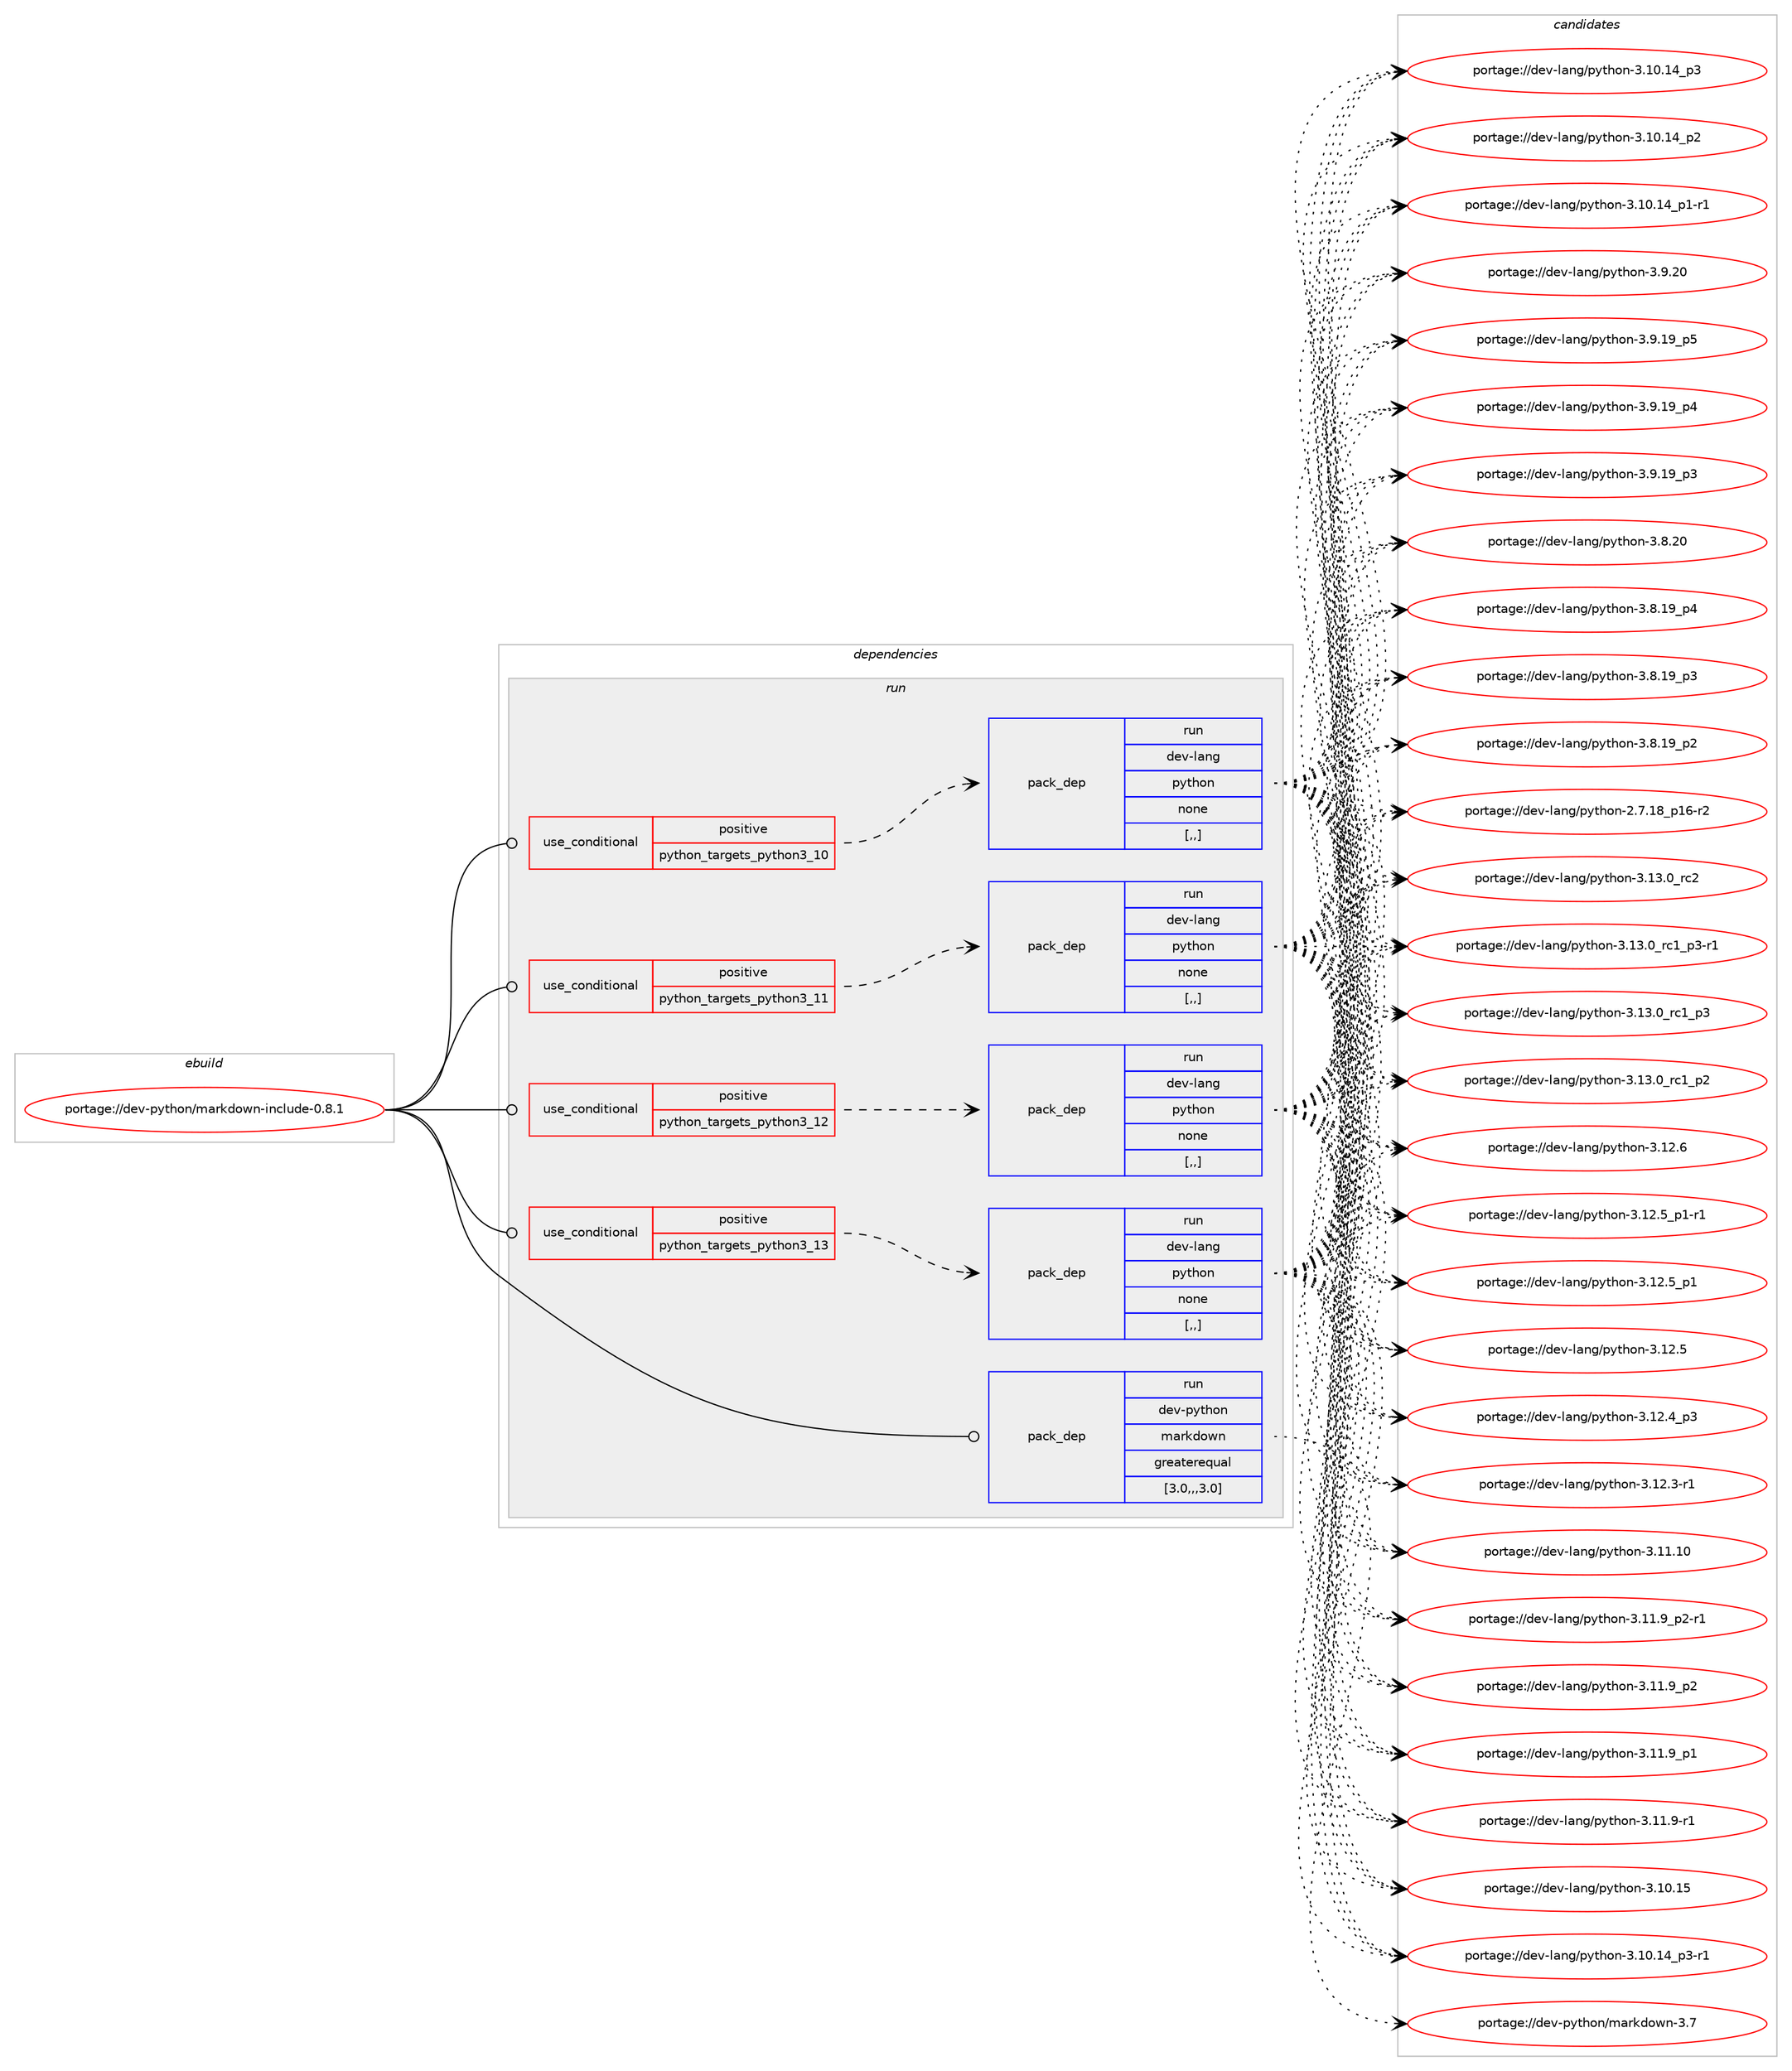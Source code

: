 digraph prolog {

# *************
# Graph options
# *************

newrank=true;
concentrate=true;
compound=true;
graph [rankdir=LR,fontname=Helvetica,fontsize=10,ranksep=1.5];#, ranksep=2.5, nodesep=0.2];
edge  [arrowhead=vee];
node  [fontname=Helvetica,fontsize=10];

# **********
# The ebuild
# **********

subgraph cluster_leftcol {
color=gray;
label=<<i>ebuild</i>>;
id [label="portage://dev-python/markdown-include-0.8.1", color=red, width=4, href="../dev-python/markdown-include-0.8.1.svg"];
}

# ****************
# The dependencies
# ****************

subgraph cluster_midcol {
color=gray;
label=<<i>dependencies</i>>;
subgraph cluster_compile {
fillcolor="#eeeeee";
style=filled;
label=<<i>compile</i>>;
}
subgraph cluster_compileandrun {
fillcolor="#eeeeee";
style=filled;
label=<<i>compile and run</i>>;
}
subgraph cluster_run {
fillcolor="#eeeeee";
style=filled;
label=<<i>run</i>>;
subgraph cond164935 {
dependency645094 [label=<<TABLE BORDER="0" CELLBORDER="1" CELLSPACING="0" CELLPADDING="4"><TR><TD ROWSPAN="3" CELLPADDING="10">use_conditional</TD></TR><TR><TD>positive</TD></TR><TR><TD>python_targets_python3_10</TD></TR></TABLE>>, shape=none, color=red];
subgraph pack475340 {
dependency645095 [label=<<TABLE BORDER="0" CELLBORDER="1" CELLSPACING="0" CELLPADDING="4" WIDTH="220"><TR><TD ROWSPAN="6" CELLPADDING="30">pack_dep</TD></TR><TR><TD WIDTH="110">run</TD></TR><TR><TD>dev-lang</TD></TR><TR><TD>python</TD></TR><TR><TD>none</TD></TR><TR><TD>[,,]</TD></TR></TABLE>>, shape=none, color=blue];
}
dependency645094:e -> dependency645095:w [weight=20,style="dashed",arrowhead="vee"];
}
id:e -> dependency645094:w [weight=20,style="solid",arrowhead="odot"];
subgraph cond164936 {
dependency645096 [label=<<TABLE BORDER="0" CELLBORDER="1" CELLSPACING="0" CELLPADDING="4"><TR><TD ROWSPAN="3" CELLPADDING="10">use_conditional</TD></TR><TR><TD>positive</TD></TR><TR><TD>python_targets_python3_11</TD></TR></TABLE>>, shape=none, color=red];
subgraph pack475341 {
dependency645097 [label=<<TABLE BORDER="0" CELLBORDER="1" CELLSPACING="0" CELLPADDING="4" WIDTH="220"><TR><TD ROWSPAN="6" CELLPADDING="30">pack_dep</TD></TR><TR><TD WIDTH="110">run</TD></TR><TR><TD>dev-lang</TD></TR><TR><TD>python</TD></TR><TR><TD>none</TD></TR><TR><TD>[,,]</TD></TR></TABLE>>, shape=none, color=blue];
}
dependency645096:e -> dependency645097:w [weight=20,style="dashed",arrowhead="vee"];
}
id:e -> dependency645096:w [weight=20,style="solid",arrowhead="odot"];
subgraph cond164937 {
dependency645098 [label=<<TABLE BORDER="0" CELLBORDER="1" CELLSPACING="0" CELLPADDING="4"><TR><TD ROWSPAN="3" CELLPADDING="10">use_conditional</TD></TR><TR><TD>positive</TD></TR><TR><TD>python_targets_python3_12</TD></TR></TABLE>>, shape=none, color=red];
subgraph pack475342 {
dependency645099 [label=<<TABLE BORDER="0" CELLBORDER="1" CELLSPACING="0" CELLPADDING="4" WIDTH="220"><TR><TD ROWSPAN="6" CELLPADDING="30">pack_dep</TD></TR><TR><TD WIDTH="110">run</TD></TR><TR><TD>dev-lang</TD></TR><TR><TD>python</TD></TR><TR><TD>none</TD></TR><TR><TD>[,,]</TD></TR></TABLE>>, shape=none, color=blue];
}
dependency645098:e -> dependency645099:w [weight=20,style="dashed",arrowhead="vee"];
}
id:e -> dependency645098:w [weight=20,style="solid",arrowhead="odot"];
subgraph cond164938 {
dependency645100 [label=<<TABLE BORDER="0" CELLBORDER="1" CELLSPACING="0" CELLPADDING="4"><TR><TD ROWSPAN="3" CELLPADDING="10">use_conditional</TD></TR><TR><TD>positive</TD></TR><TR><TD>python_targets_python3_13</TD></TR></TABLE>>, shape=none, color=red];
subgraph pack475343 {
dependency645101 [label=<<TABLE BORDER="0" CELLBORDER="1" CELLSPACING="0" CELLPADDING="4" WIDTH="220"><TR><TD ROWSPAN="6" CELLPADDING="30">pack_dep</TD></TR><TR><TD WIDTH="110">run</TD></TR><TR><TD>dev-lang</TD></TR><TR><TD>python</TD></TR><TR><TD>none</TD></TR><TR><TD>[,,]</TD></TR></TABLE>>, shape=none, color=blue];
}
dependency645100:e -> dependency645101:w [weight=20,style="dashed",arrowhead="vee"];
}
id:e -> dependency645100:w [weight=20,style="solid",arrowhead="odot"];
subgraph pack475344 {
dependency645102 [label=<<TABLE BORDER="0" CELLBORDER="1" CELLSPACING="0" CELLPADDING="4" WIDTH="220"><TR><TD ROWSPAN="6" CELLPADDING="30">pack_dep</TD></TR><TR><TD WIDTH="110">run</TD></TR><TR><TD>dev-python</TD></TR><TR><TD>markdown</TD></TR><TR><TD>greaterequal</TD></TR><TR><TD>[3.0,,,3.0]</TD></TR></TABLE>>, shape=none, color=blue];
}
id:e -> dependency645102:w [weight=20,style="solid",arrowhead="odot"];
}
}

# **************
# The candidates
# **************

subgraph cluster_choices {
rank=same;
color=gray;
label=<<i>candidates</i>>;

subgraph choice475340 {
color=black;
nodesep=1;
choice10010111845108971101034711212111610411111045514649514648951149950 [label="portage://dev-lang/python-3.13.0_rc2", color=red, width=4,href="../dev-lang/python-3.13.0_rc2.svg"];
choice1001011184510897110103471121211161041111104551464951464895114994995112514511449 [label="portage://dev-lang/python-3.13.0_rc1_p3-r1", color=red, width=4,href="../dev-lang/python-3.13.0_rc1_p3-r1.svg"];
choice100101118451089711010347112121116104111110455146495146489511499499511251 [label="portage://dev-lang/python-3.13.0_rc1_p3", color=red, width=4,href="../dev-lang/python-3.13.0_rc1_p3.svg"];
choice100101118451089711010347112121116104111110455146495146489511499499511250 [label="portage://dev-lang/python-3.13.0_rc1_p2", color=red, width=4,href="../dev-lang/python-3.13.0_rc1_p2.svg"];
choice10010111845108971101034711212111610411111045514649504654 [label="portage://dev-lang/python-3.12.6", color=red, width=4,href="../dev-lang/python-3.12.6.svg"];
choice1001011184510897110103471121211161041111104551464950465395112494511449 [label="portage://dev-lang/python-3.12.5_p1-r1", color=red, width=4,href="../dev-lang/python-3.12.5_p1-r1.svg"];
choice100101118451089711010347112121116104111110455146495046539511249 [label="portage://dev-lang/python-3.12.5_p1", color=red, width=4,href="../dev-lang/python-3.12.5_p1.svg"];
choice10010111845108971101034711212111610411111045514649504653 [label="portage://dev-lang/python-3.12.5", color=red, width=4,href="../dev-lang/python-3.12.5.svg"];
choice100101118451089711010347112121116104111110455146495046529511251 [label="portage://dev-lang/python-3.12.4_p3", color=red, width=4,href="../dev-lang/python-3.12.4_p3.svg"];
choice100101118451089711010347112121116104111110455146495046514511449 [label="portage://dev-lang/python-3.12.3-r1", color=red, width=4,href="../dev-lang/python-3.12.3-r1.svg"];
choice1001011184510897110103471121211161041111104551464949464948 [label="portage://dev-lang/python-3.11.10", color=red, width=4,href="../dev-lang/python-3.11.10.svg"];
choice1001011184510897110103471121211161041111104551464949465795112504511449 [label="portage://dev-lang/python-3.11.9_p2-r1", color=red, width=4,href="../dev-lang/python-3.11.9_p2-r1.svg"];
choice100101118451089711010347112121116104111110455146494946579511250 [label="portage://dev-lang/python-3.11.9_p2", color=red, width=4,href="../dev-lang/python-3.11.9_p2.svg"];
choice100101118451089711010347112121116104111110455146494946579511249 [label="portage://dev-lang/python-3.11.9_p1", color=red, width=4,href="../dev-lang/python-3.11.9_p1.svg"];
choice100101118451089711010347112121116104111110455146494946574511449 [label="portage://dev-lang/python-3.11.9-r1", color=red, width=4,href="../dev-lang/python-3.11.9-r1.svg"];
choice1001011184510897110103471121211161041111104551464948464953 [label="portage://dev-lang/python-3.10.15", color=red, width=4,href="../dev-lang/python-3.10.15.svg"];
choice100101118451089711010347112121116104111110455146494846495295112514511449 [label="portage://dev-lang/python-3.10.14_p3-r1", color=red, width=4,href="../dev-lang/python-3.10.14_p3-r1.svg"];
choice10010111845108971101034711212111610411111045514649484649529511251 [label="portage://dev-lang/python-3.10.14_p3", color=red, width=4,href="../dev-lang/python-3.10.14_p3.svg"];
choice10010111845108971101034711212111610411111045514649484649529511250 [label="portage://dev-lang/python-3.10.14_p2", color=red, width=4,href="../dev-lang/python-3.10.14_p2.svg"];
choice100101118451089711010347112121116104111110455146494846495295112494511449 [label="portage://dev-lang/python-3.10.14_p1-r1", color=red, width=4,href="../dev-lang/python-3.10.14_p1-r1.svg"];
choice10010111845108971101034711212111610411111045514657465048 [label="portage://dev-lang/python-3.9.20", color=red, width=4,href="../dev-lang/python-3.9.20.svg"];
choice100101118451089711010347112121116104111110455146574649579511253 [label="portage://dev-lang/python-3.9.19_p5", color=red, width=4,href="../dev-lang/python-3.9.19_p5.svg"];
choice100101118451089711010347112121116104111110455146574649579511252 [label="portage://dev-lang/python-3.9.19_p4", color=red, width=4,href="../dev-lang/python-3.9.19_p4.svg"];
choice100101118451089711010347112121116104111110455146574649579511251 [label="portage://dev-lang/python-3.9.19_p3", color=red, width=4,href="../dev-lang/python-3.9.19_p3.svg"];
choice10010111845108971101034711212111610411111045514656465048 [label="portage://dev-lang/python-3.8.20", color=red, width=4,href="../dev-lang/python-3.8.20.svg"];
choice100101118451089711010347112121116104111110455146564649579511252 [label="portage://dev-lang/python-3.8.19_p4", color=red, width=4,href="../dev-lang/python-3.8.19_p4.svg"];
choice100101118451089711010347112121116104111110455146564649579511251 [label="portage://dev-lang/python-3.8.19_p3", color=red, width=4,href="../dev-lang/python-3.8.19_p3.svg"];
choice100101118451089711010347112121116104111110455146564649579511250 [label="portage://dev-lang/python-3.8.19_p2", color=red, width=4,href="../dev-lang/python-3.8.19_p2.svg"];
choice100101118451089711010347112121116104111110455046554649569511249544511450 [label="portage://dev-lang/python-2.7.18_p16-r2", color=red, width=4,href="../dev-lang/python-2.7.18_p16-r2.svg"];
dependency645095:e -> choice10010111845108971101034711212111610411111045514649514648951149950:w [style=dotted,weight="100"];
dependency645095:e -> choice1001011184510897110103471121211161041111104551464951464895114994995112514511449:w [style=dotted,weight="100"];
dependency645095:e -> choice100101118451089711010347112121116104111110455146495146489511499499511251:w [style=dotted,weight="100"];
dependency645095:e -> choice100101118451089711010347112121116104111110455146495146489511499499511250:w [style=dotted,weight="100"];
dependency645095:e -> choice10010111845108971101034711212111610411111045514649504654:w [style=dotted,weight="100"];
dependency645095:e -> choice1001011184510897110103471121211161041111104551464950465395112494511449:w [style=dotted,weight="100"];
dependency645095:e -> choice100101118451089711010347112121116104111110455146495046539511249:w [style=dotted,weight="100"];
dependency645095:e -> choice10010111845108971101034711212111610411111045514649504653:w [style=dotted,weight="100"];
dependency645095:e -> choice100101118451089711010347112121116104111110455146495046529511251:w [style=dotted,weight="100"];
dependency645095:e -> choice100101118451089711010347112121116104111110455146495046514511449:w [style=dotted,weight="100"];
dependency645095:e -> choice1001011184510897110103471121211161041111104551464949464948:w [style=dotted,weight="100"];
dependency645095:e -> choice1001011184510897110103471121211161041111104551464949465795112504511449:w [style=dotted,weight="100"];
dependency645095:e -> choice100101118451089711010347112121116104111110455146494946579511250:w [style=dotted,weight="100"];
dependency645095:e -> choice100101118451089711010347112121116104111110455146494946579511249:w [style=dotted,weight="100"];
dependency645095:e -> choice100101118451089711010347112121116104111110455146494946574511449:w [style=dotted,weight="100"];
dependency645095:e -> choice1001011184510897110103471121211161041111104551464948464953:w [style=dotted,weight="100"];
dependency645095:e -> choice100101118451089711010347112121116104111110455146494846495295112514511449:w [style=dotted,weight="100"];
dependency645095:e -> choice10010111845108971101034711212111610411111045514649484649529511251:w [style=dotted,weight="100"];
dependency645095:e -> choice10010111845108971101034711212111610411111045514649484649529511250:w [style=dotted,weight="100"];
dependency645095:e -> choice100101118451089711010347112121116104111110455146494846495295112494511449:w [style=dotted,weight="100"];
dependency645095:e -> choice10010111845108971101034711212111610411111045514657465048:w [style=dotted,weight="100"];
dependency645095:e -> choice100101118451089711010347112121116104111110455146574649579511253:w [style=dotted,weight="100"];
dependency645095:e -> choice100101118451089711010347112121116104111110455146574649579511252:w [style=dotted,weight="100"];
dependency645095:e -> choice100101118451089711010347112121116104111110455146574649579511251:w [style=dotted,weight="100"];
dependency645095:e -> choice10010111845108971101034711212111610411111045514656465048:w [style=dotted,weight="100"];
dependency645095:e -> choice100101118451089711010347112121116104111110455146564649579511252:w [style=dotted,weight="100"];
dependency645095:e -> choice100101118451089711010347112121116104111110455146564649579511251:w [style=dotted,weight="100"];
dependency645095:e -> choice100101118451089711010347112121116104111110455146564649579511250:w [style=dotted,weight="100"];
dependency645095:e -> choice100101118451089711010347112121116104111110455046554649569511249544511450:w [style=dotted,weight="100"];
}
subgraph choice475341 {
color=black;
nodesep=1;
choice10010111845108971101034711212111610411111045514649514648951149950 [label="portage://dev-lang/python-3.13.0_rc2", color=red, width=4,href="../dev-lang/python-3.13.0_rc2.svg"];
choice1001011184510897110103471121211161041111104551464951464895114994995112514511449 [label="portage://dev-lang/python-3.13.0_rc1_p3-r1", color=red, width=4,href="../dev-lang/python-3.13.0_rc1_p3-r1.svg"];
choice100101118451089711010347112121116104111110455146495146489511499499511251 [label="portage://dev-lang/python-3.13.0_rc1_p3", color=red, width=4,href="../dev-lang/python-3.13.0_rc1_p3.svg"];
choice100101118451089711010347112121116104111110455146495146489511499499511250 [label="portage://dev-lang/python-3.13.0_rc1_p2", color=red, width=4,href="../dev-lang/python-3.13.0_rc1_p2.svg"];
choice10010111845108971101034711212111610411111045514649504654 [label="portage://dev-lang/python-3.12.6", color=red, width=4,href="../dev-lang/python-3.12.6.svg"];
choice1001011184510897110103471121211161041111104551464950465395112494511449 [label="portage://dev-lang/python-3.12.5_p1-r1", color=red, width=4,href="../dev-lang/python-3.12.5_p1-r1.svg"];
choice100101118451089711010347112121116104111110455146495046539511249 [label="portage://dev-lang/python-3.12.5_p1", color=red, width=4,href="../dev-lang/python-3.12.5_p1.svg"];
choice10010111845108971101034711212111610411111045514649504653 [label="portage://dev-lang/python-3.12.5", color=red, width=4,href="../dev-lang/python-3.12.5.svg"];
choice100101118451089711010347112121116104111110455146495046529511251 [label="portage://dev-lang/python-3.12.4_p3", color=red, width=4,href="../dev-lang/python-3.12.4_p3.svg"];
choice100101118451089711010347112121116104111110455146495046514511449 [label="portage://dev-lang/python-3.12.3-r1", color=red, width=4,href="../dev-lang/python-3.12.3-r1.svg"];
choice1001011184510897110103471121211161041111104551464949464948 [label="portage://dev-lang/python-3.11.10", color=red, width=4,href="../dev-lang/python-3.11.10.svg"];
choice1001011184510897110103471121211161041111104551464949465795112504511449 [label="portage://dev-lang/python-3.11.9_p2-r1", color=red, width=4,href="../dev-lang/python-3.11.9_p2-r1.svg"];
choice100101118451089711010347112121116104111110455146494946579511250 [label="portage://dev-lang/python-3.11.9_p2", color=red, width=4,href="../dev-lang/python-3.11.9_p2.svg"];
choice100101118451089711010347112121116104111110455146494946579511249 [label="portage://dev-lang/python-3.11.9_p1", color=red, width=4,href="../dev-lang/python-3.11.9_p1.svg"];
choice100101118451089711010347112121116104111110455146494946574511449 [label="portage://dev-lang/python-3.11.9-r1", color=red, width=4,href="../dev-lang/python-3.11.9-r1.svg"];
choice1001011184510897110103471121211161041111104551464948464953 [label="portage://dev-lang/python-3.10.15", color=red, width=4,href="../dev-lang/python-3.10.15.svg"];
choice100101118451089711010347112121116104111110455146494846495295112514511449 [label="portage://dev-lang/python-3.10.14_p3-r1", color=red, width=4,href="../dev-lang/python-3.10.14_p3-r1.svg"];
choice10010111845108971101034711212111610411111045514649484649529511251 [label="portage://dev-lang/python-3.10.14_p3", color=red, width=4,href="../dev-lang/python-3.10.14_p3.svg"];
choice10010111845108971101034711212111610411111045514649484649529511250 [label="portage://dev-lang/python-3.10.14_p2", color=red, width=4,href="../dev-lang/python-3.10.14_p2.svg"];
choice100101118451089711010347112121116104111110455146494846495295112494511449 [label="portage://dev-lang/python-3.10.14_p1-r1", color=red, width=4,href="../dev-lang/python-3.10.14_p1-r1.svg"];
choice10010111845108971101034711212111610411111045514657465048 [label="portage://dev-lang/python-3.9.20", color=red, width=4,href="../dev-lang/python-3.9.20.svg"];
choice100101118451089711010347112121116104111110455146574649579511253 [label="portage://dev-lang/python-3.9.19_p5", color=red, width=4,href="../dev-lang/python-3.9.19_p5.svg"];
choice100101118451089711010347112121116104111110455146574649579511252 [label="portage://dev-lang/python-3.9.19_p4", color=red, width=4,href="../dev-lang/python-3.9.19_p4.svg"];
choice100101118451089711010347112121116104111110455146574649579511251 [label="portage://dev-lang/python-3.9.19_p3", color=red, width=4,href="../dev-lang/python-3.9.19_p3.svg"];
choice10010111845108971101034711212111610411111045514656465048 [label="portage://dev-lang/python-3.8.20", color=red, width=4,href="../dev-lang/python-3.8.20.svg"];
choice100101118451089711010347112121116104111110455146564649579511252 [label="portage://dev-lang/python-3.8.19_p4", color=red, width=4,href="../dev-lang/python-3.8.19_p4.svg"];
choice100101118451089711010347112121116104111110455146564649579511251 [label="portage://dev-lang/python-3.8.19_p3", color=red, width=4,href="../dev-lang/python-3.8.19_p3.svg"];
choice100101118451089711010347112121116104111110455146564649579511250 [label="portage://dev-lang/python-3.8.19_p2", color=red, width=4,href="../dev-lang/python-3.8.19_p2.svg"];
choice100101118451089711010347112121116104111110455046554649569511249544511450 [label="portage://dev-lang/python-2.7.18_p16-r2", color=red, width=4,href="../dev-lang/python-2.7.18_p16-r2.svg"];
dependency645097:e -> choice10010111845108971101034711212111610411111045514649514648951149950:w [style=dotted,weight="100"];
dependency645097:e -> choice1001011184510897110103471121211161041111104551464951464895114994995112514511449:w [style=dotted,weight="100"];
dependency645097:e -> choice100101118451089711010347112121116104111110455146495146489511499499511251:w [style=dotted,weight="100"];
dependency645097:e -> choice100101118451089711010347112121116104111110455146495146489511499499511250:w [style=dotted,weight="100"];
dependency645097:e -> choice10010111845108971101034711212111610411111045514649504654:w [style=dotted,weight="100"];
dependency645097:e -> choice1001011184510897110103471121211161041111104551464950465395112494511449:w [style=dotted,weight="100"];
dependency645097:e -> choice100101118451089711010347112121116104111110455146495046539511249:w [style=dotted,weight="100"];
dependency645097:e -> choice10010111845108971101034711212111610411111045514649504653:w [style=dotted,weight="100"];
dependency645097:e -> choice100101118451089711010347112121116104111110455146495046529511251:w [style=dotted,weight="100"];
dependency645097:e -> choice100101118451089711010347112121116104111110455146495046514511449:w [style=dotted,weight="100"];
dependency645097:e -> choice1001011184510897110103471121211161041111104551464949464948:w [style=dotted,weight="100"];
dependency645097:e -> choice1001011184510897110103471121211161041111104551464949465795112504511449:w [style=dotted,weight="100"];
dependency645097:e -> choice100101118451089711010347112121116104111110455146494946579511250:w [style=dotted,weight="100"];
dependency645097:e -> choice100101118451089711010347112121116104111110455146494946579511249:w [style=dotted,weight="100"];
dependency645097:e -> choice100101118451089711010347112121116104111110455146494946574511449:w [style=dotted,weight="100"];
dependency645097:e -> choice1001011184510897110103471121211161041111104551464948464953:w [style=dotted,weight="100"];
dependency645097:e -> choice100101118451089711010347112121116104111110455146494846495295112514511449:w [style=dotted,weight="100"];
dependency645097:e -> choice10010111845108971101034711212111610411111045514649484649529511251:w [style=dotted,weight="100"];
dependency645097:e -> choice10010111845108971101034711212111610411111045514649484649529511250:w [style=dotted,weight="100"];
dependency645097:e -> choice100101118451089711010347112121116104111110455146494846495295112494511449:w [style=dotted,weight="100"];
dependency645097:e -> choice10010111845108971101034711212111610411111045514657465048:w [style=dotted,weight="100"];
dependency645097:e -> choice100101118451089711010347112121116104111110455146574649579511253:w [style=dotted,weight="100"];
dependency645097:e -> choice100101118451089711010347112121116104111110455146574649579511252:w [style=dotted,weight="100"];
dependency645097:e -> choice100101118451089711010347112121116104111110455146574649579511251:w [style=dotted,weight="100"];
dependency645097:e -> choice10010111845108971101034711212111610411111045514656465048:w [style=dotted,weight="100"];
dependency645097:e -> choice100101118451089711010347112121116104111110455146564649579511252:w [style=dotted,weight="100"];
dependency645097:e -> choice100101118451089711010347112121116104111110455146564649579511251:w [style=dotted,weight="100"];
dependency645097:e -> choice100101118451089711010347112121116104111110455146564649579511250:w [style=dotted,weight="100"];
dependency645097:e -> choice100101118451089711010347112121116104111110455046554649569511249544511450:w [style=dotted,weight="100"];
}
subgraph choice475342 {
color=black;
nodesep=1;
choice10010111845108971101034711212111610411111045514649514648951149950 [label="portage://dev-lang/python-3.13.0_rc2", color=red, width=4,href="../dev-lang/python-3.13.0_rc2.svg"];
choice1001011184510897110103471121211161041111104551464951464895114994995112514511449 [label="portage://dev-lang/python-3.13.0_rc1_p3-r1", color=red, width=4,href="../dev-lang/python-3.13.0_rc1_p3-r1.svg"];
choice100101118451089711010347112121116104111110455146495146489511499499511251 [label="portage://dev-lang/python-3.13.0_rc1_p3", color=red, width=4,href="../dev-lang/python-3.13.0_rc1_p3.svg"];
choice100101118451089711010347112121116104111110455146495146489511499499511250 [label="portage://dev-lang/python-3.13.0_rc1_p2", color=red, width=4,href="../dev-lang/python-3.13.0_rc1_p2.svg"];
choice10010111845108971101034711212111610411111045514649504654 [label="portage://dev-lang/python-3.12.6", color=red, width=4,href="../dev-lang/python-3.12.6.svg"];
choice1001011184510897110103471121211161041111104551464950465395112494511449 [label="portage://dev-lang/python-3.12.5_p1-r1", color=red, width=4,href="../dev-lang/python-3.12.5_p1-r1.svg"];
choice100101118451089711010347112121116104111110455146495046539511249 [label="portage://dev-lang/python-3.12.5_p1", color=red, width=4,href="../dev-lang/python-3.12.5_p1.svg"];
choice10010111845108971101034711212111610411111045514649504653 [label="portage://dev-lang/python-3.12.5", color=red, width=4,href="../dev-lang/python-3.12.5.svg"];
choice100101118451089711010347112121116104111110455146495046529511251 [label="portage://dev-lang/python-3.12.4_p3", color=red, width=4,href="../dev-lang/python-3.12.4_p3.svg"];
choice100101118451089711010347112121116104111110455146495046514511449 [label="portage://dev-lang/python-3.12.3-r1", color=red, width=4,href="../dev-lang/python-3.12.3-r1.svg"];
choice1001011184510897110103471121211161041111104551464949464948 [label="portage://dev-lang/python-3.11.10", color=red, width=4,href="../dev-lang/python-3.11.10.svg"];
choice1001011184510897110103471121211161041111104551464949465795112504511449 [label="portage://dev-lang/python-3.11.9_p2-r1", color=red, width=4,href="../dev-lang/python-3.11.9_p2-r1.svg"];
choice100101118451089711010347112121116104111110455146494946579511250 [label="portage://dev-lang/python-3.11.9_p2", color=red, width=4,href="../dev-lang/python-3.11.9_p2.svg"];
choice100101118451089711010347112121116104111110455146494946579511249 [label="portage://dev-lang/python-3.11.9_p1", color=red, width=4,href="../dev-lang/python-3.11.9_p1.svg"];
choice100101118451089711010347112121116104111110455146494946574511449 [label="portage://dev-lang/python-3.11.9-r1", color=red, width=4,href="../dev-lang/python-3.11.9-r1.svg"];
choice1001011184510897110103471121211161041111104551464948464953 [label="portage://dev-lang/python-3.10.15", color=red, width=4,href="../dev-lang/python-3.10.15.svg"];
choice100101118451089711010347112121116104111110455146494846495295112514511449 [label="portage://dev-lang/python-3.10.14_p3-r1", color=red, width=4,href="../dev-lang/python-3.10.14_p3-r1.svg"];
choice10010111845108971101034711212111610411111045514649484649529511251 [label="portage://dev-lang/python-3.10.14_p3", color=red, width=4,href="../dev-lang/python-3.10.14_p3.svg"];
choice10010111845108971101034711212111610411111045514649484649529511250 [label="portage://dev-lang/python-3.10.14_p2", color=red, width=4,href="../dev-lang/python-3.10.14_p2.svg"];
choice100101118451089711010347112121116104111110455146494846495295112494511449 [label="portage://dev-lang/python-3.10.14_p1-r1", color=red, width=4,href="../dev-lang/python-3.10.14_p1-r1.svg"];
choice10010111845108971101034711212111610411111045514657465048 [label="portage://dev-lang/python-3.9.20", color=red, width=4,href="../dev-lang/python-3.9.20.svg"];
choice100101118451089711010347112121116104111110455146574649579511253 [label="portage://dev-lang/python-3.9.19_p5", color=red, width=4,href="../dev-lang/python-3.9.19_p5.svg"];
choice100101118451089711010347112121116104111110455146574649579511252 [label="portage://dev-lang/python-3.9.19_p4", color=red, width=4,href="../dev-lang/python-3.9.19_p4.svg"];
choice100101118451089711010347112121116104111110455146574649579511251 [label="portage://dev-lang/python-3.9.19_p3", color=red, width=4,href="../dev-lang/python-3.9.19_p3.svg"];
choice10010111845108971101034711212111610411111045514656465048 [label="portage://dev-lang/python-3.8.20", color=red, width=4,href="../dev-lang/python-3.8.20.svg"];
choice100101118451089711010347112121116104111110455146564649579511252 [label="portage://dev-lang/python-3.8.19_p4", color=red, width=4,href="../dev-lang/python-3.8.19_p4.svg"];
choice100101118451089711010347112121116104111110455146564649579511251 [label="portage://dev-lang/python-3.8.19_p3", color=red, width=4,href="../dev-lang/python-3.8.19_p3.svg"];
choice100101118451089711010347112121116104111110455146564649579511250 [label="portage://dev-lang/python-3.8.19_p2", color=red, width=4,href="../dev-lang/python-3.8.19_p2.svg"];
choice100101118451089711010347112121116104111110455046554649569511249544511450 [label="portage://dev-lang/python-2.7.18_p16-r2", color=red, width=4,href="../dev-lang/python-2.7.18_p16-r2.svg"];
dependency645099:e -> choice10010111845108971101034711212111610411111045514649514648951149950:w [style=dotted,weight="100"];
dependency645099:e -> choice1001011184510897110103471121211161041111104551464951464895114994995112514511449:w [style=dotted,weight="100"];
dependency645099:e -> choice100101118451089711010347112121116104111110455146495146489511499499511251:w [style=dotted,weight="100"];
dependency645099:e -> choice100101118451089711010347112121116104111110455146495146489511499499511250:w [style=dotted,weight="100"];
dependency645099:e -> choice10010111845108971101034711212111610411111045514649504654:w [style=dotted,weight="100"];
dependency645099:e -> choice1001011184510897110103471121211161041111104551464950465395112494511449:w [style=dotted,weight="100"];
dependency645099:e -> choice100101118451089711010347112121116104111110455146495046539511249:w [style=dotted,weight="100"];
dependency645099:e -> choice10010111845108971101034711212111610411111045514649504653:w [style=dotted,weight="100"];
dependency645099:e -> choice100101118451089711010347112121116104111110455146495046529511251:w [style=dotted,weight="100"];
dependency645099:e -> choice100101118451089711010347112121116104111110455146495046514511449:w [style=dotted,weight="100"];
dependency645099:e -> choice1001011184510897110103471121211161041111104551464949464948:w [style=dotted,weight="100"];
dependency645099:e -> choice1001011184510897110103471121211161041111104551464949465795112504511449:w [style=dotted,weight="100"];
dependency645099:e -> choice100101118451089711010347112121116104111110455146494946579511250:w [style=dotted,weight="100"];
dependency645099:e -> choice100101118451089711010347112121116104111110455146494946579511249:w [style=dotted,weight="100"];
dependency645099:e -> choice100101118451089711010347112121116104111110455146494946574511449:w [style=dotted,weight="100"];
dependency645099:e -> choice1001011184510897110103471121211161041111104551464948464953:w [style=dotted,weight="100"];
dependency645099:e -> choice100101118451089711010347112121116104111110455146494846495295112514511449:w [style=dotted,weight="100"];
dependency645099:e -> choice10010111845108971101034711212111610411111045514649484649529511251:w [style=dotted,weight="100"];
dependency645099:e -> choice10010111845108971101034711212111610411111045514649484649529511250:w [style=dotted,weight="100"];
dependency645099:e -> choice100101118451089711010347112121116104111110455146494846495295112494511449:w [style=dotted,weight="100"];
dependency645099:e -> choice10010111845108971101034711212111610411111045514657465048:w [style=dotted,weight="100"];
dependency645099:e -> choice100101118451089711010347112121116104111110455146574649579511253:w [style=dotted,weight="100"];
dependency645099:e -> choice100101118451089711010347112121116104111110455146574649579511252:w [style=dotted,weight="100"];
dependency645099:e -> choice100101118451089711010347112121116104111110455146574649579511251:w [style=dotted,weight="100"];
dependency645099:e -> choice10010111845108971101034711212111610411111045514656465048:w [style=dotted,weight="100"];
dependency645099:e -> choice100101118451089711010347112121116104111110455146564649579511252:w [style=dotted,weight="100"];
dependency645099:e -> choice100101118451089711010347112121116104111110455146564649579511251:w [style=dotted,weight="100"];
dependency645099:e -> choice100101118451089711010347112121116104111110455146564649579511250:w [style=dotted,weight="100"];
dependency645099:e -> choice100101118451089711010347112121116104111110455046554649569511249544511450:w [style=dotted,weight="100"];
}
subgraph choice475343 {
color=black;
nodesep=1;
choice10010111845108971101034711212111610411111045514649514648951149950 [label="portage://dev-lang/python-3.13.0_rc2", color=red, width=4,href="../dev-lang/python-3.13.0_rc2.svg"];
choice1001011184510897110103471121211161041111104551464951464895114994995112514511449 [label="portage://dev-lang/python-3.13.0_rc1_p3-r1", color=red, width=4,href="../dev-lang/python-3.13.0_rc1_p3-r1.svg"];
choice100101118451089711010347112121116104111110455146495146489511499499511251 [label="portage://dev-lang/python-3.13.0_rc1_p3", color=red, width=4,href="../dev-lang/python-3.13.0_rc1_p3.svg"];
choice100101118451089711010347112121116104111110455146495146489511499499511250 [label="portage://dev-lang/python-3.13.0_rc1_p2", color=red, width=4,href="../dev-lang/python-3.13.0_rc1_p2.svg"];
choice10010111845108971101034711212111610411111045514649504654 [label="portage://dev-lang/python-3.12.6", color=red, width=4,href="../dev-lang/python-3.12.6.svg"];
choice1001011184510897110103471121211161041111104551464950465395112494511449 [label="portage://dev-lang/python-3.12.5_p1-r1", color=red, width=4,href="../dev-lang/python-3.12.5_p1-r1.svg"];
choice100101118451089711010347112121116104111110455146495046539511249 [label="portage://dev-lang/python-3.12.5_p1", color=red, width=4,href="../dev-lang/python-3.12.5_p1.svg"];
choice10010111845108971101034711212111610411111045514649504653 [label="portage://dev-lang/python-3.12.5", color=red, width=4,href="../dev-lang/python-3.12.5.svg"];
choice100101118451089711010347112121116104111110455146495046529511251 [label="portage://dev-lang/python-3.12.4_p3", color=red, width=4,href="../dev-lang/python-3.12.4_p3.svg"];
choice100101118451089711010347112121116104111110455146495046514511449 [label="portage://dev-lang/python-3.12.3-r1", color=red, width=4,href="../dev-lang/python-3.12.3-r1.svg"];
choice1001011184510897110103471121211161041111104551464949464948 [label="portage://dev-lang/python-3.11.10", color=red, width=4,href="../dev-lang/python-3.11.10.svg"];
choice1001011184510897110103471121211161041111104551464949465795112504511449 [label="portage://dev-lang/python-3.11.9_p2-r1", color=red, width=4,href="../dev-lang/python-3.11.9_p2-r1.svg"];
choice100101118451089711010347112121116104111110455146494946579511250 [label="portage://dev-lang/python-3.11.9_p2", color=red, width=4,href="../dev-lang/python-3.11.9_p2.svg"];
choice100101118451089711010347112121116104111110455146494946579511249 [label="portage://dev-lang/python-3.11.9_p1", color=red, width=4,href="../dev-lang/python-3.11.9_p1.svg"];
choice100101118451089711010347112121116104111110455146494946574511449 [label="portage://dev-lang/python-3.11.9-r1", color=red, width=4,href="../dev-lang/python-3.11.9-r1.svg"];
choice1001011184510897110103471121211161041111104551464948464953 [label="portage://dev-lang/python-3.10.15", color=red, width=4,href="../dev-lang/python-3.10.15.svg"];
choice100101118451089711010347112121116104111110455146494846495295112514511449 [label="portage://dev-lang/python-3.10.14_p3-r1", color=red, width=4,href="../dev-lang/python-3.10.14_p3-r1.svg"];
choice10010111845108971101034711212111610411111045514649484649529511251 [label="portage://dev-lang/python-3.10.14_p3", color=red, width=4,href="../dev-lang/python-3.10.14_p3.svg"];
choice10010111845108971101034711212111610411111045514649484649529511250 [label="portage://dev-lang/python-3.10.14_p2", color=red, width=4,href="../dev-lang/python-3.10.14_p2.svg"];
choice100101118451089711010347112121116104111110455146494846495295112494511449 [label="portage://dev-lang/python-3.10.14_p1-r1", color=red, width=4,href="../dev-lang/python-3.10.14_p1-r1.svg"];
choice10010111845108971101034711212111610411111045514657465048 [label="portage://dev-lang/python-3.9.20", color=red, width=4,href="../dev-lang/python-3.9.20.svg"];
choice100101118451089711010347112121116104111110455146574649579511253 [label="portage://dev-lang/python-3.9.19_p5", color=red, width=4,href="../dev-lang/python-3.9.19_p5.svg"];
choice100101118451089711010347112121116104111110455146574649579511252 [label="portage://dev-lang/python-3.9.19_p4", color=red, width=4,href="../dev-lang/python-3.9.19_p4.svg"];
choice100101118451089711010347112121116104111110455146574649579511251 [label="portage://dev-lang/python-3.9.19_p3", color=red, width=4,href="../dev-lang/python-3.9.19_p3.svg"];
choice10010111845108971101034711212111610411111045514656465048 [label="portage://dev-lang/python-3.8.20", color=red, width=4,href="../dev-lang/python-3.8.20.svg"];
choice100101118451089711010347112121116104111110455146564649579511252 [label="portage://dev-lang/python-3.8.19_p4", color=red, width=4,href="../dev-lang/python-3.8.19_p4.svg"];
choice100101118451089711010347112121116104111110455146564649579511251 [label="portage://dev-lang/python-3.8.19_p3", color=red, width=4,href="../dev-lang/python-3.8.19_p3.svg"];
choice100101118451089711010347112121116104111110455146564649579511250 [label="portage://dev-lang/python-3.8.19_p2", color=red, width=4,href="../dev-lang/python-3.8.19_p2.svg"];
choice100101118451089711010347112121116104111110455046554649569511249544511450 [label="portage://dev-lang/python-2.7.18_p16-r2", color=red, width=4,href="../dev-lang/python-2.7.18_p16-r2.svg"];
dependency645101:e -> choice10010111845108971101034711212111610411111045514649514648951149950:w [style=dotted,weight="100"];
dependency645101:e -> choice1001011184510897110103471121211161041111104551464951464895114994995112514511449:w [style=dotted,weight="100"];
dependency645101:e -> choice100101118451089711010347112121116104111110455146495146489511499499511251:w [style=dotted,weight="100"];
dependency645101:e -> choice100101118451089711010347112121116104111110455146495146489511499499511250:w [style=dotted,weight="100"];
dependency645101:e -> choice10010111845108971101034711212111610411111045514649504654:w [style=dotted,weight="100"];
dependency645101:e -> choice1001011184510897110103471121211161041111104551464950465395112494511449:w [style=dotted,weight="100"];
dependency645101:e -> choice100101118451089711010347112121116104111110455146495046539511249:w [style=dotted,weight="100"];
dependency645101:e -> choice10010111845108971101034711212111610411111045514649504653:w [style=dotted,weight="100"];
dependency645101:e -> choice100101118451089711010347112121116104111110455146495046529511251:w [style=dotted,weight="100"];
dependency645101:e -> choice100101118451089711010347112121116104111110455146495046514511449:w [style=dotted,weight="100"];
dependency645101:e -> choice1001011184510897110103471121211161041111104551464949464948:w [style=dotted,weight="100"];
dependency645101:e -> choice1001011184510897110103471121211161041111104551464949465795112504511449:w [style=dotted,weight="100"];
dependency645101:e -> choice100101118451089711010347112121116104111110455146494946579511250:w [style=dotted,weight="100"];
dependency645101:e -> choice100101118451089711010347112121116104111110455146494946579511249:w [style=dotted,weight="100"];
dependency645101:e -> choice100101118451089711010347112121116104111110455146494946574511449:w [style=dotted,weight="100"];
dependency645101:e -> choice1001011184510897110103471121211161041111104551464948464953:w [style=dotted,weight="100"];
dependency645101:e -> choice100101118451089711010347112121116104111110455146494846495295112514511449:w [style=dotted,weight="100"];
dependency645101:e -> choice10010111845108971101034711212111610411111045514649484649529511251:w [style=dotted,weight="100"];
dependency645101:e -> choice10010111845108971101034711212111610411111045514649484649529511250:w [style=dotted,weight="100"];
dependency645101:e -> choice100101118451089711010347112121116104111110455146494846495295112494511449:w [style=dotted,weight="100"];
dependency645101:e -> choice10010111845108971101034711212111610411111045514657465048:w [style=dotted,weight="100"];
dependency645101:e -> choice100101118451089711010347112121116104111110455146574649579511253:w [style=dotted,weight="100"];
dependency645101:e -> choice100101118451089711010347112121116104111110455146574649579511252:w [style=dotted,weight="100"];
dependency645101:e -> choice100101118451089711010347112121116104111110455146574649579511251:w [style=dotted,weight="100"];
dependency645101:e -> choice10010111845108971101034711212111610411111045514656465048:w [style=dotted,weight="100"];
dependency645101:e -> choice100101118451089711010347112121116104111110455146564649579511252:w [style=dotted,weight="100"];
dependency645101:e -> choice100101118451089711010347112121116104111110455146564649579511251:w [style=dotted,weight="100"];
dependency645101:e -> choice100101118451089711010347112121116104111110455146564649579511250:w [style=dotted,weight="100"];
dependency645101:e -> choice100101118451089711010347112121116104111110455046554649569511249544511450:w [style=dotted,weight="100"];
}
subgraph choice475344 {
color=black;
nodesep=1;
choice10010111845112121116104111110471099711410710011111911045514655 [label="portage://dev-python/markdown-3.7", color=red, width=4,href="../dev-python/markdown-3.7.svg"];
dependency645102:e -> choice10010111845112121116104111110471099711410710011111911045514655:w [style=dotted,weight="100"];
}
}

}
